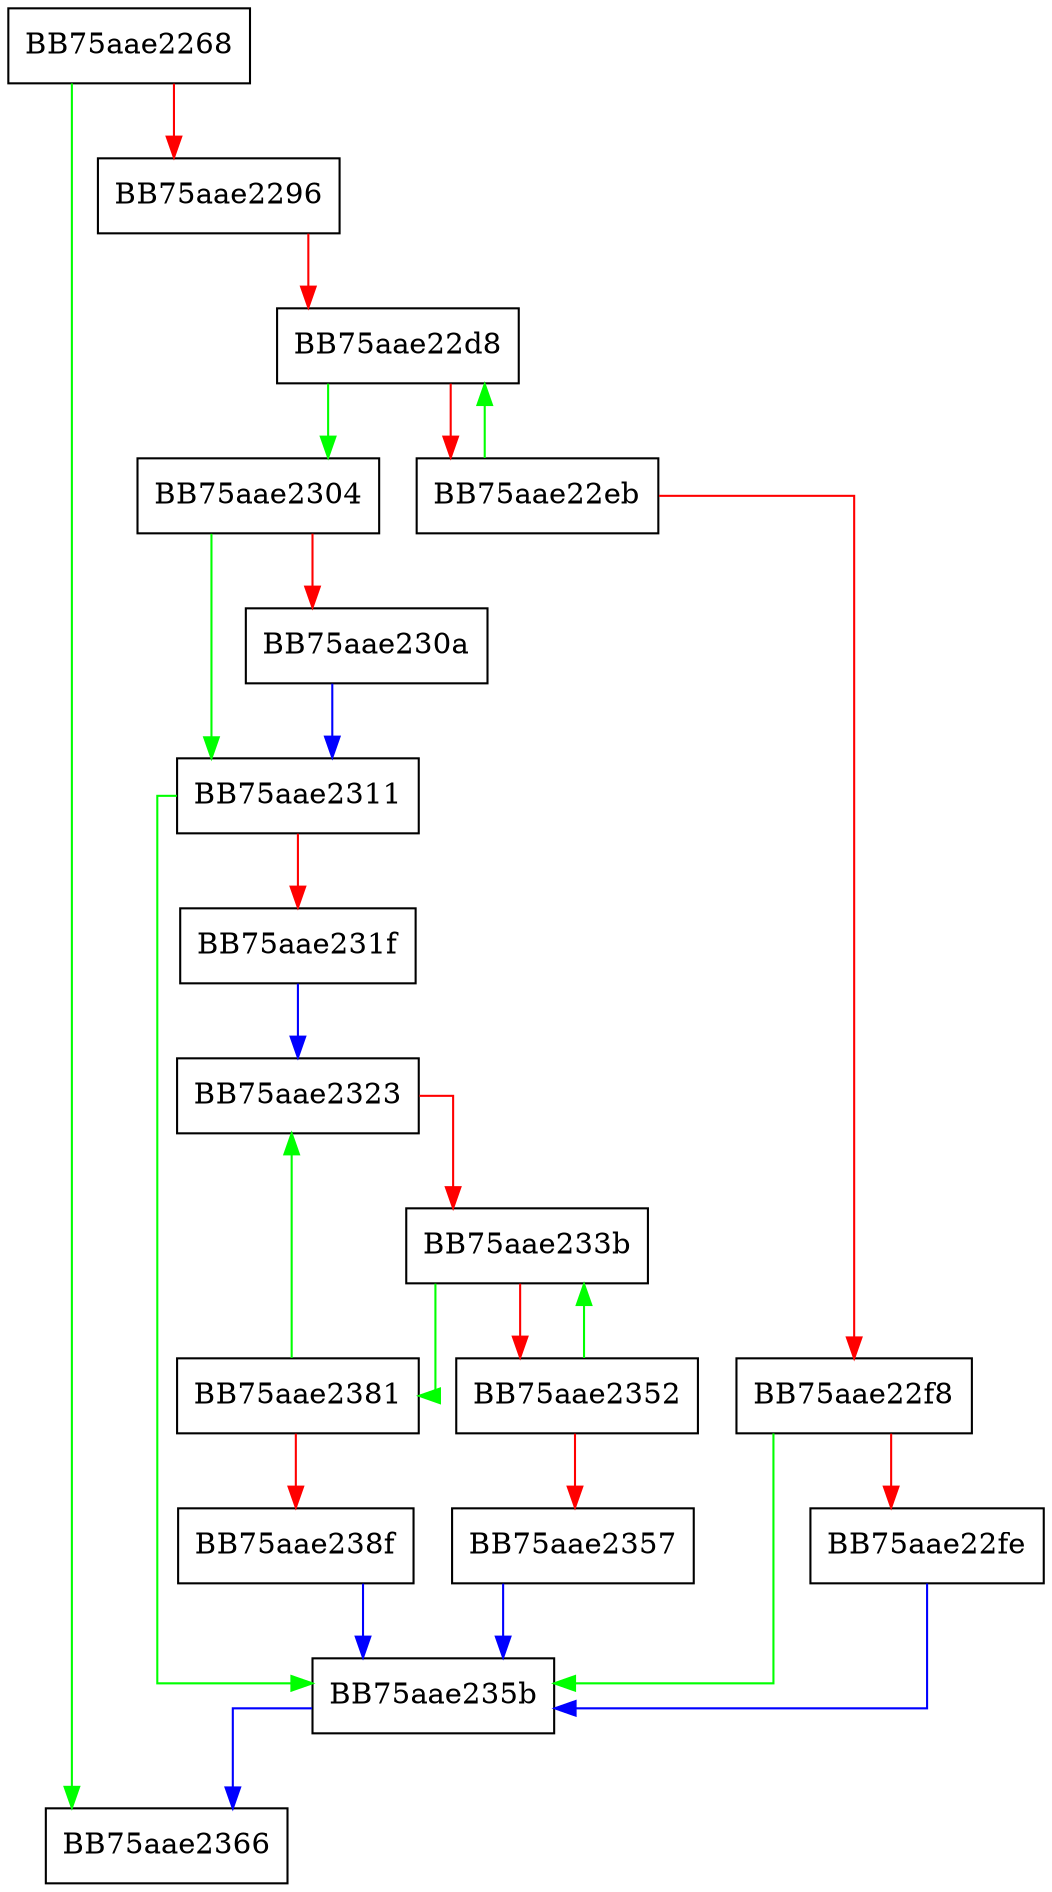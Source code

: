 digraph _Unchecked_erase {
  node [shape="box"];
  graph [splines=ortho];
  BB75aae2268 -> BB75aae2366 [color="green"];
  BB75aae2268 -> BB75aae2296 [color="red"];
  BB75aae2296 -> BB75aae22d8 [color="red"];
  BB75aae22d8 -> BB75aae2304 [color="green"];
  BB75aae22d8 -> BB75aae22eb [color="red"];
  BB75aae22eb -> BB75aae22d8 [color="green"];
  BB75aae22eb -> BB75aae22f8 [color="red"];
  BB75aae22f8 -> BB75aae235b [color="green"];
  BB75aae22f8 -> BB75aae22fe [color="red"];
  BB75aae22fe -> BB75aae235b [color="blue"];
  BB75aae2304 -> BB75aae2311 [color="green"];
  BB75aae2304 -> BB75aae230a [color="red"];
  BB75aae230a -> BB75aae2311 [color="blue"];
  BB75aae2311 -> BB75aae235b [color="green"];
  BB75aae2311 -> BB75aae231f [color="red"];
  BB75aae231f -> BB75aae2323 [color="blue"];
  BB75aae2323 -> BB75aae233b [color="red"];
  BB75aae233b -> BB75aae2381 [color="green"];
  BB75aae233b -> BB75aae2352 [color="red"];
  BB75aae2352 -> BB75aae233b [color="green"];
  BB75aae2352 -> BB75aae2357 [color="red"];
  BB75aae2357 -> BB75aae235b [color="blue"];
  BB75aae235b -> BB75aae2366 [color="blue"];
  BB75aae2381 -> BB75aae2323 [color="green"];
  BB75aae2381 -> BB75aae238f [color="red"];
  BB75aae238f -> BB75aae235b [color="blue"];
}
